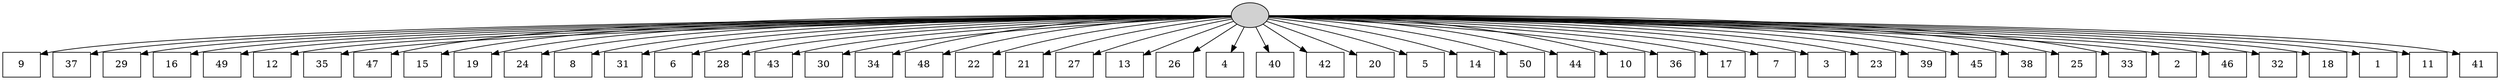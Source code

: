 digraph G {
0[style=filled, fillcolor=grey82, label=""];
1[shape=box,style=filled, fillcolor=white,label="9\n"];
2[shape=box,style=filled, fillcolor=white,label="37\n"];
3[shape=box,style=filled, fillcolor=white,label="29\n"];
4[shape=box,style=filled, fillcolor=white,label="16\n"];
5[shape=box,style=filled, fillcolor=white,label="49\n"];
6[shape=box,style=filled, fillcolor=white,label="12\n"];
7[shape=box,style=filled, fillcolor=white,label="35\n"];
8[shape=box,style=filled, fillcolor=white,label="47\n"];
9[shape=box,style=filled, fillcolor=white,label="15\n"];
10[shape=box,style=filled, fillcolor=white,label="19\n"];
11[shape=box,style=filled, fillcolor=white,label="24\n"];
12[shape=box,style=filled, fillcolor=white,label="8\n"];
13[shape=box,style=filled, fillcolor=white,label="31\n"];
14[shape=box,style=filled, fillcolor=white,label="6\n"];
15[shape=box,style=filled, fillcolor=white,label="28\n"];
16[shape=box,style=filled, fillcolor=white,label="43\n"];
17[shape=box,style=filled, fillcolor=white,label="30\n"];
18[shape=box,style=filled, fillcolor=white,label="34\n"];
19[shape=box,style=filled, fillcolor=white,label="48\n"];
20[shape=box,style=filled, fillcolor=white,label="22\n"];
21[shape=box,style=filled, fillcolor=white,label="21\n"];
22[shape=box,style=filled, fillcolor=white,label="27\n"];
23[shape=box,style=filled, fillcolor=white,label="13\n"];
24[shape=box,style=filled, fillcolor=white,label="26\n"];
25[shape=box,style=filled, fillcolor=white,label="4\n"];
26[shape=box,style=filled, fillcolor=white,label="40\n"];
27[shape=box,style=filled, fillcolor=white,label="42\n"];
28[shape=box,style=filled, fillcolor=white,label="20\n"];
29[shape=box,style=filled, fillcolor=white,label="5\n"];
30[shape=box,style=filled, fillcolor=white,label="14\n"];
31[shape=box,style=filled, fillcolor=white,label="50\n"];
32[shape=box,style=filled, fillcolor=white,label="44\n"];
33[shape=box,style=filled, fillcolor=white,label="10\n"];
34[shape=box,style=filled, fillcolor=white,label="36\n"];
35[shape=box,style=filled, fillcolor=white,label="17\n"];
36[shape=box,style=filled, fillcolor=white,label="7\n"];
37[shape=box,style=filled, fillcolor=white,label="3\n"];
38[shape=box,style=filled, fillcolor=white,label="23\n"];
39[shape=box,style=filled, fillcolor=white,label="39\n"];
40[shape=box,style=filled, fillcolor=white,label="45\n"];
41[shape=box,style=filled, fillcolor=white,label="38\n"];
42[shape=box,style=filled, fillcolor=white,label="25\n"];
43[shape=box,style=filled, fillcolor=white,label="33\n"];
44[shape=box,style=filled, fillcolor=white,label="2\n"];
45[shape=box,style=filled, fillcolor=white,label="46\n"];
46[shape=box,style=filled, fillcolor=white,label="32\n"];
47[shape=box,style=filled, fillcolor=white,label="18\n"];
48[shape=box,style=filled, fillcolor=white,label="1\n"];
49[shape=box,style=filled, fillcolor=white,label="11\n"];
50[shape=box,style=filled, fillcolor=white,label="41\n"];
0->1 ;
0->2 ;
0->3 ;
0->4 ;
0->5 ;
0->6 ;
0->7 ;
0->8 ;
0->9 ;
0->10 ;
0->11 ;
0->12 ;
0->13 ;
0->14 ;
0->15 ;
0->16 ;
0->17 ;
0->18 ;
0->19 ;
0->20 ;
0->21 ;
0->22 ;
0->23 ;
0->24 ;
0->25 ;
0->26 ;
0->27 ;
0->28 ;
0->29 ;
0->30 ;
0->31 ;
0->32 ;
0->33 ;
0->34 ;
0->35 ;
0->36 ;
0->37 ;
0->38 ;
0->39 ;
0->40 ;
0->41 ;
0->42 ;
0->43 ;
0->44 ;
0->45 ;
0->46 ;
0->47 ;
0->48 ;
0->49 ;
0->50 ;
}
